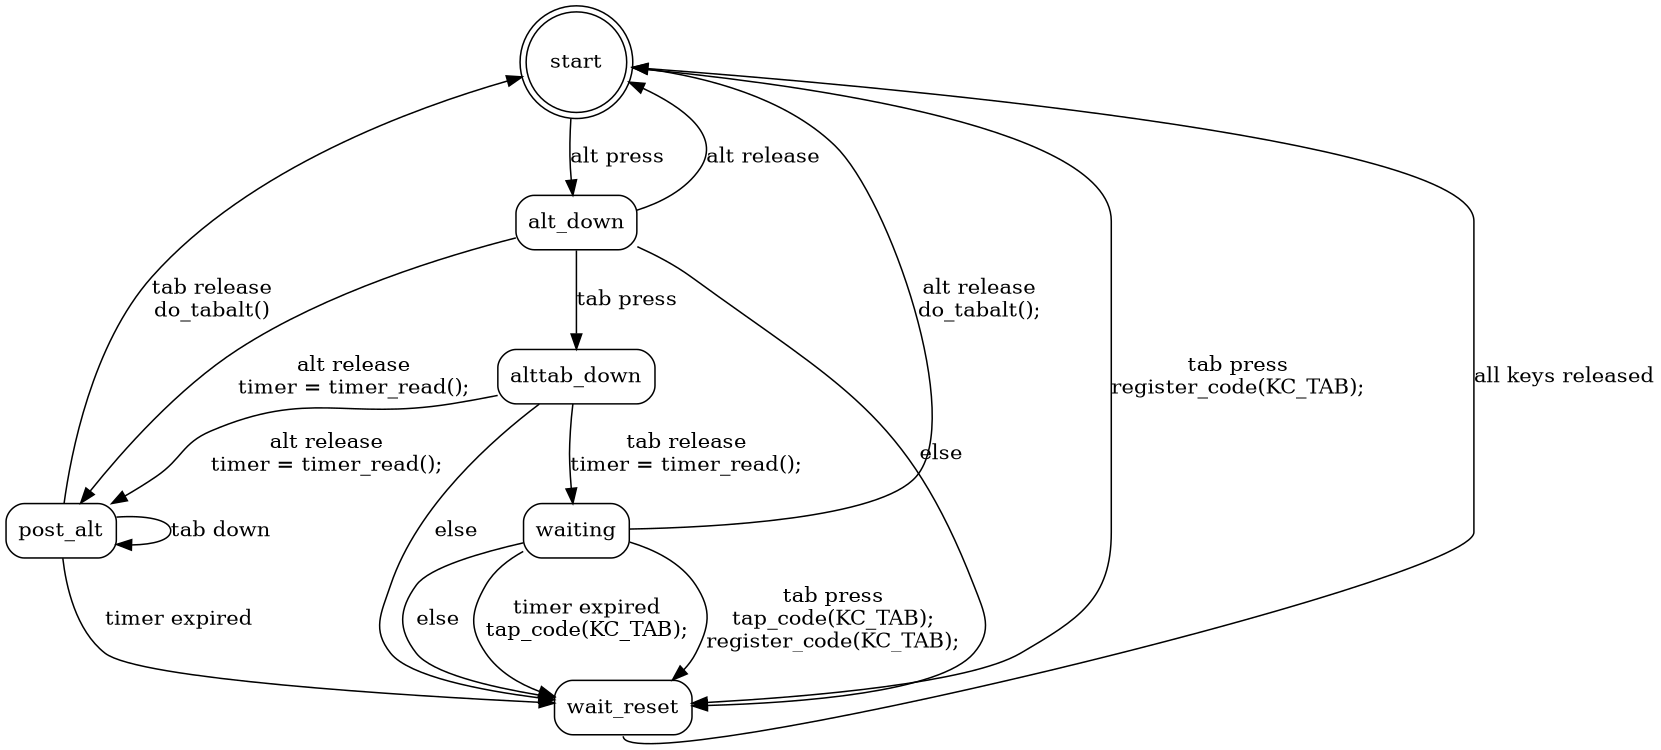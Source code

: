 // tabalt-fsm.dot
// dot -Tpng tabalt-fsm.dot > tabalt-fsm.png

digraph finite_state_machine {
    // rankdir=LR;
    // rankdir=TB;
    size="12,5";
    dpi = 300;
    // nodesep=0.8;
    // layout=dot;
    // layout=neato;
    // layout=fdp;
    mode=major;
    overlap=false;
    // splines=true;
    // sep=2;
    nodesep=0.5;

    node [shape = box, style=rounded];

    start         [shape=doublecircle];
    alt_down      [label="alt_down"];
    alttab_down   [];
    post_alt      [];
    waiting       [label="waiting"];
    wait_reset    [];

    // we don't need to do `register_code(KC_LALT);` here because it's already done by previous event handlers
    start            -> alt_down     [label="alt press    ",weight=10];
    alt_down         -> start        [label="alt release"];
    alt_down         -> alttab_down  [label="tab press",weight=10];

    alt_down -> post_alt   [label="alt release\ntimer = timer_read();"];
    alttab_down -> post_alt   [label="alt release\ntimer = timer_read();"];
    post_alt -> start      [label="tab release\ndo_tabalt()",weight=10];
    post_alt -> wait_reset [label="timer expired"];
    post_alt -> post_alt   [label="tab down"];

    alttab_down      -> waiting      [label="tab release\ntimer = timer_read();",weight=10];

    waiting          -> start        [label="alt release\ndo_tabalt();",weight=10];
    waiting          -> wait_reset   [label="timer expired\ntap_code(KC_TAB);",weight=10];
    waiting          -> wait_reset   [label="tab press\ntap_code(KC_TAB);\nregister_code(KC_TAB);",weight=10];

    start            -> wait_reset   [label="tab press\nregister_code(KC_TAB);"];
    waiting          -> wait_reset   [label="else"];
    alt_down         -> wait_reset   [label="else"];
    alttab_down      -> wait_reset   [label="else"];
    wait_reset:s     -> start        [label="all keys released"];

}

